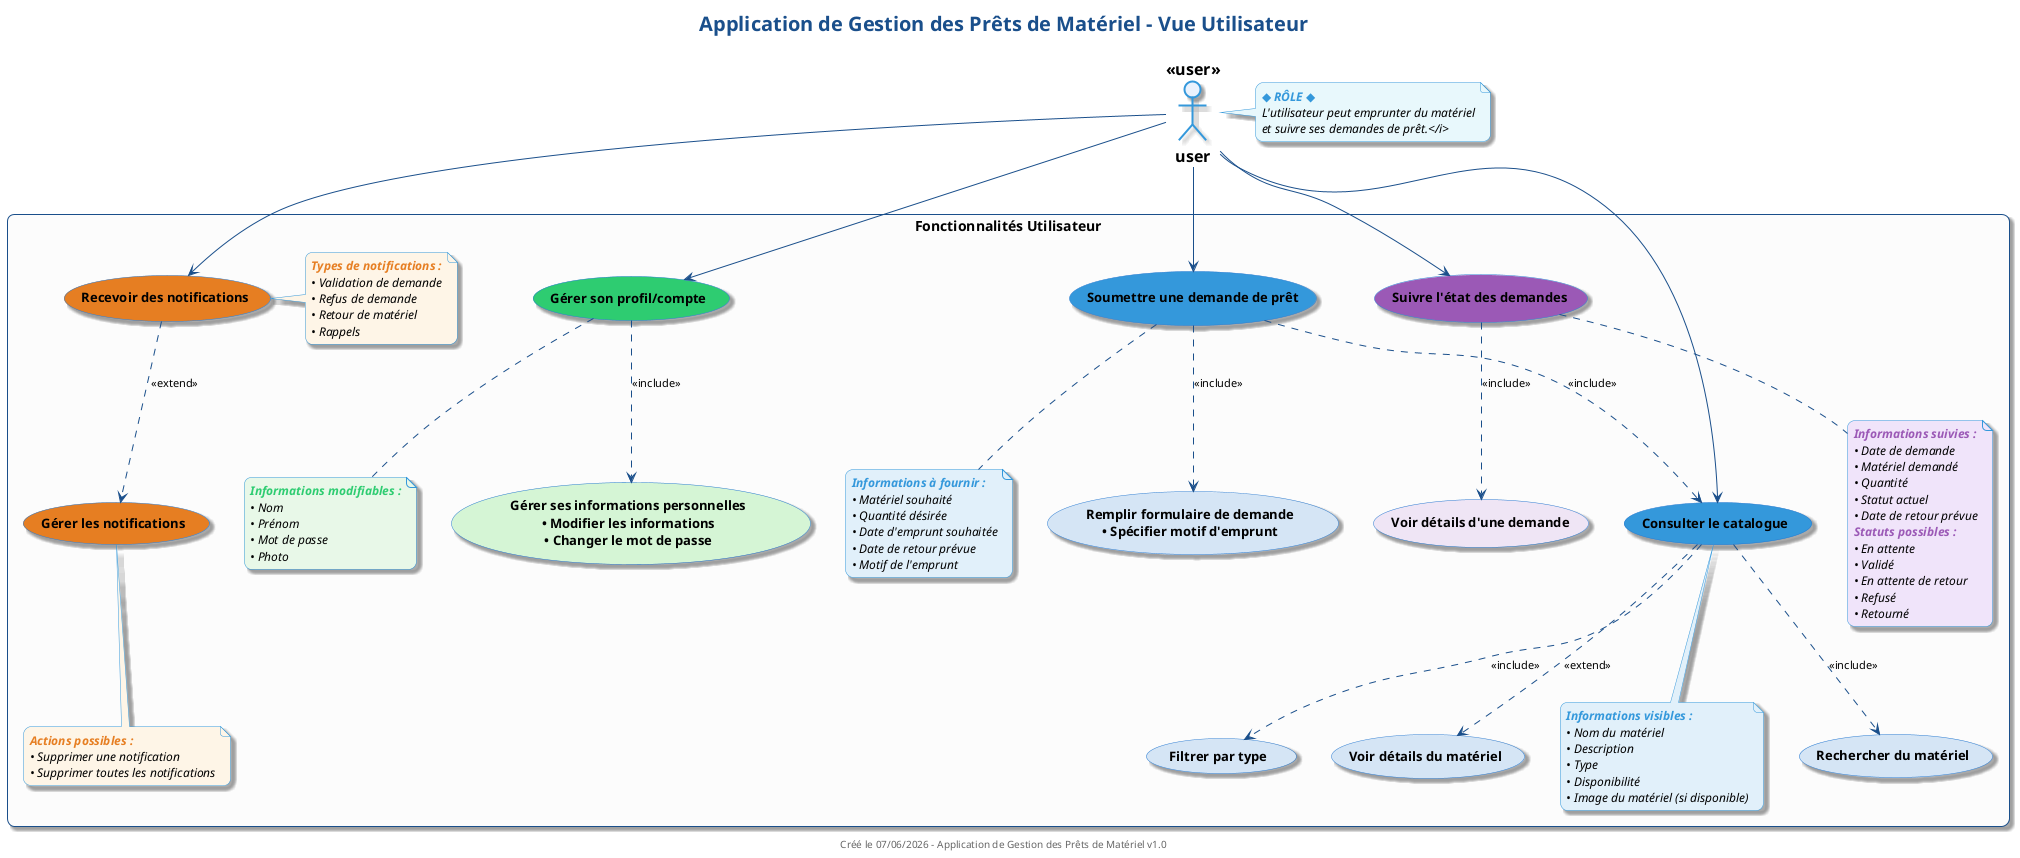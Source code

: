 @startuml Gestion_des_Prets_de_Materiel_Vue_Utilisateur

' Styles et thème améliorés
!define MAIN_COLOR #1a4f8b
!define ACTOR_BG_USER #eaf2fd
!define ACTOR_BORDER_USER #3498db
!define USER_COLOR #3498db
!define NOTE_BORDER_THICKNESS 0.5

skinparam {
  BackgroundColor white
  ArrowColor MAIN_COLOR
  BorderColor MAIN_COLOR
  ActorBorderThickness 2
  UsecaseBorderColor #2d7dd2
  UsecaseBackgroundColor #f8f9fa
  NoteBorderColor #3498db
  NoteBackgroundColor #ecf0f1
  PackageBorderColor MAIN_COLOR
  PackageBackgroundColor #fcfcfc
  PackageFontColor MAIN_COLOR
  PackageFontSize 18
  PackageFontStyle bold
  ActorFontSize 16
  ActorFontStyle bold
  UsecaseFontSize 13
  UsecaseFontStyle bold
  NoteFontSize 12
  NoteFontStyle italic
  RoundCorner 15
  Shadowing true
  ArrowFontSize 11
  TitleFontSize 20
  TitleFontColor MAIN_COLOR
  FooterFontSize 10
  FooterFontColor #666666
  NoteBorderThickness NOTE_BORDER_THICKNESS
  DefaultTextAlignment center
  NoteTextAlignment left
  Handwritten false
}

title Application de Gestion des Prêts de Matériel - Vue Utilisateur

actor "Utilisateur" as user

' Couleurs des acteurs
skinparam actor {
  BackgroundColor<<user>> ACTOR_BG_USER
  BorderColor<<user>> ACTOR_BORDER_USER
}

' Appliquer les stéréotypes
user <<user>>

note right of user #e8f8fc
  <b><color:USER_COLOR>◆ RÔLE ◆</color></b>
  <i>L'utilisateur peut emprunter du matériel
  et suivre ses demandes de prêt.</i>
end note

' Fonctionnalités de l'utilisateur
rectangle "Fonctionnalités Utilisateur" {
  usecase "Gérer son profil/compte" as UC1user #2ecc71
  usecase "Recevoir des notifications" as UC2user #e67e22
  usecase "Gérer les notifications" as UC3user #e67e22
  usecase "Consulter le catalogue" as UC4 #3498db
  usecase "Soumettre une demande de prêt" as UC5 #3498db
  usecase "Suivre l'état des demandes" as UC6 #9b59b6
  
  ' Sous-cas d'utilisation pour le profil
  usecase "Gérer ses informations personnelles\n• Modifier les informations\n• Changer le mot de passe" as UC1_1 #d5f5d5

  
  ' Sous-cas d'utilisation pour la consultation du catalogue
  usecase "Rechercher du matériel" as UC4_1 #d5e5f5
  usecase "Filtrer par type" as UC4_2 #d5e5f5
  usecase "Voir détails du matériel" as UC4_4 #d5e5f5
  
  ' Sous-cas d'utilisation pour la demande de prêt
  usecase "Remplir formulaire de demande\n• Spécifier motif d'emprunt" as UC5_1 #d5e5f5
 
  
  ' Sous-cas d'utilisation pour le suivi des demandes
  usecase "Voir détails d'une demande" as UC6_3 #efe5f5

  
  ' Relations pour le profil
  UC1user ..> UC1_1 : <<include>>
 
 
  
  ' Relations pour le catalogue
  UC4 ..> UC4_1 : <<include>>
  UC4 ..> UC4_2 : <<include>>
  
  UC4 ..> UC4_4 : <<extend>>
 
  
  ' Relations pour la demande de prêt
  UC5 ..> UC5_1 : <<include>>
  
  


  UC5 ..> UC4 : <<include>>
  
  ' Relations pour le suivi
  
  UC6 ..> UC6_3 : <<include>>
 
 
  
  UC2user ..> UC3user : <<extend>>
  
  note bottom of UC1user #e8f8e8
    <b><color:#2ecc71>Informations modifiables :</color></b>
    • Nom
    • Prénom
    • Mot de passe
    • Photo
  end note
  
  note right of UC2user #fef5e7
    <b><color:#e67e22>Types de notifications :</color></b>
    • Validation de demande
    • Refus de demande
    • Retour de matériel
    • Rappels
  end note
  
  note bottom of UC3user #fef5e7
    <b><color:#e67e22>Actions possibles :</color></b>
    • Supprimer une notification
    • Supprimer toutes les notifications
  end note
  
  note bottom of UC4 #e1f0fa
    <b><color:#3498db>Informations visibles :</color></b>
    • Nom du matériel
    • Description
    • Type
    • Disponibilité
    • Image du matériel (si disponible)
  end note
  
  note bottom of UC5 #e1f0fa
    <b><color:#3498db>Informations à fournir :</color></b>
    • Matériel souhaité
    • Quantité désirée
    • Date d'emprunt souhaitée
    • Date de retour prévue
    • Motif de l'emprunt
  end note
  
  note bottom of UC6 #f0e4fa
    <b><color:#9b59b6>Informations suivies :</color></b>
    • Date de demande
    • Matériel demandé
    • Quantité
    • Statut actuel
    • Date de retour prévue
    <b><color:#9b59b6>Statuts possibles :</color></b>
    • En attente
    • Validé
    • En attente de retour
    • Refusé
    • Retourné
  end note
  

  
  

' Relations avec les acteurs
user --> UC1user
user --> UC2user
user --> UC4
user --> UC5
user --> UC6

' Pied de page
footer Créé le %date("dd/MM/yyyy") - Application de Gestion des Prêts de Matériel v1.0

@enduml 